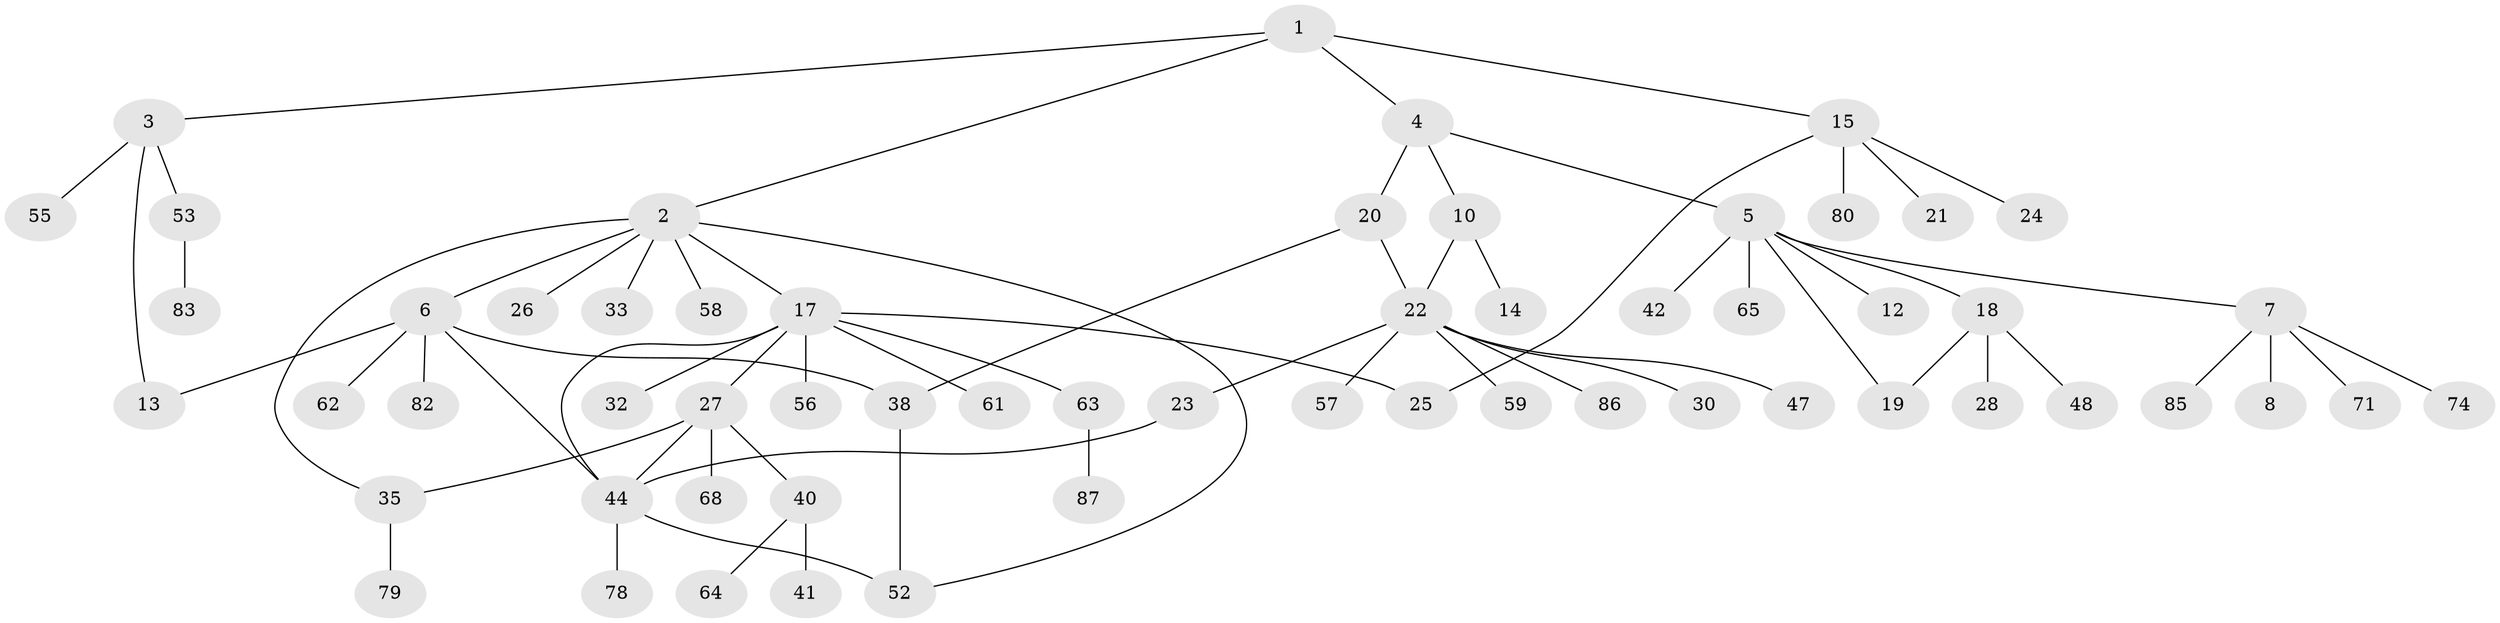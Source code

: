 // Generated by graph-tools (version 1.1) at 2025/51/02/27/25 19:51:58]
// undirected, 59 vertices, 69 edges
graph export_dot {
graph [start="1"]
  node [color=gray90,style=filled];
  1 [super="+75"];
  2 [super="+66"];
  3 [super="+46"];
  4 [super="+36"];
  5 [super="+11"];
  6 [super="+45"];
  7 [super="+72"];
  8 [super="+9"];
  10 [super="+29"];
  12;
  13;
  14;
  15 [super="+16"];
  17 [super="+34"];
  18 [super="+37"];
  19;
  20 [super="+84"];
  21;
  22 [super="+31"];
  23 [super="+76"];
  24 [super="+43"];
  25 [super="+70"];
  26 [super="+73"];
  27 [super="+39"];
  28;
  30;
  32;
  33;
  35 [super="+69"];
  38;
  40 [super="+50"];
  41 [super="+49"];
  42;
  44 [super="+67"];
  47 [super="+51"];
  48 [super="+54"];
  52 [super="+60"];
  53 [super="+81"];
  55;
  56;
  57;
  58;
  59;
  61;
  62;
  63 [super="+77"];
  64;
  65;
  68;
  71;
  74;
  78;
  79;
  80;
  82;
  83;
  85;
  86;
  87;
  1 -- 2;
  1 -- 3;
  1 -- 4;
  1 -- 15;
  2 -- 6;
  2 -- 17;
  2 -- 26;
  2 -- 33;
  2 -- 35;
  2 -- 52;
  2 -- 58;
  3 -- 13;
  3 -- 55;
  3 -- 53;
  4 -- 5;
  4 -- 10;
  4 -- 20;
  5 -- 7;
  5 -- 12;
  5 -- 18;
  5 -- 42;
  5 -- 65;
  5 -- 19;
  6 -- 13;
  6 -- 38;
  6 -- 44;
  6 -- 62;
  6 -- 82;
  7 -- 8;
  7 -- 71;
  7 -- 74;
  7 -- 85;
  10 -- 14;
  10 -- 22;
  15 -- 25;
  15 -- 24;
  15 -- 80;
  15 -- 21;
  17 -- 25;
  17 -- 27;
  17 -- 32;
  17 -- 44;
  17 -- 56;
  17 -- 61;
  17 -- 63;
  18 -- 28;
  18 -- 48;
  18 -- 19;
  20 -- 22;
  20 -- 38;
  22 -- 23;
  22 -- 30;
  22 -- 57;
  22 -- 86;
  22 -- 59;
  22 -- 47;
  23 -- 44;
  27 -- 35;
  27 -- 68;
  27 -- 40;
  27 -- 44;
  35 -- 79;
  38 -- 52;
  40 -- 41;
  40 -- 64;
  44 -- 52;
  44 -- 78;
  53 -- 83;
  63 -- 87;
}
